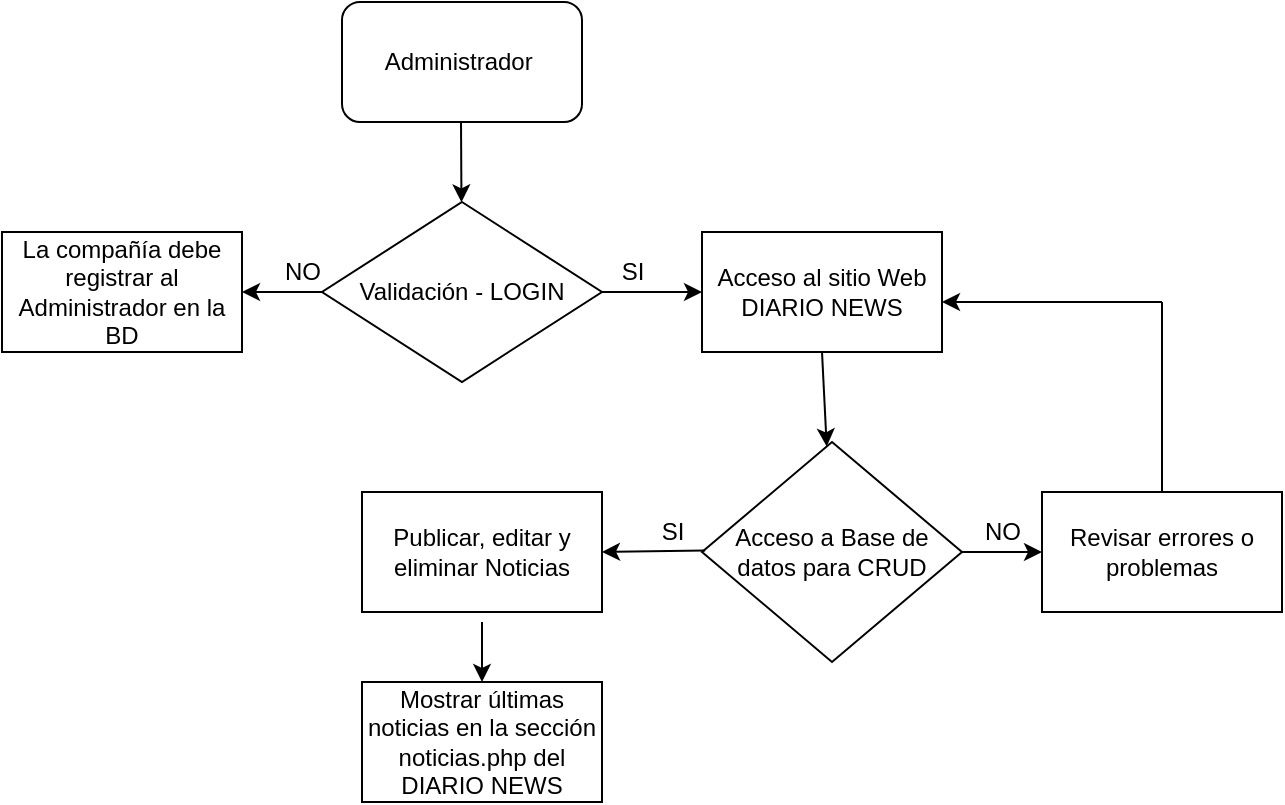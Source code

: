 <mxfile version="20.3.6" type="github"><diagram id="kQaC4ZWw2jD6uv-FxZUa" name="Page-1"><mxGraphModel dx="1038" dy="547" grid="1" gridSize="10" guides="1" tooltips="1" connect="1" arrows="1" fold="1" page="1" pageScale="1" pageWidth="850" pageHeight="1100" math="0" shadow="0"><root><mxCell id="0"/><mxCell id="1" parent="0"/><mxCell id="lXMdROhuDWXLb9PD8Kn7-1" value="Administrador&amp;nbsp;" style="rounded=1;whiteSpace=wrap;html=1;" vertex="1" parent="1"><mxGeometry x="330" y="700" width="120" height="60" as="geometry"/></mxCell><mxCell id="lXMdROhuDWXLb9PD8Kn7-2" value="" style="endArrow=classic;html=1;rounded=0;" edge="1" parent="1" target="lXMdROhuDWXLb9PD8Kn7-3"><mxGeometry width="50" height="50" relative="1" as="geometry"><mxPoint x="389.5" y="760" as="sourcePoint"/><mxPoint x="390" y="800" as="targetPoint"/></mxGeometry></mxCell><mxCell id="lXMdROhuDWXLb9PD8Kn7-3" value="Validación - LOGIN" style="rhombus;whiteSpace=wrap;html=1;" vertex="1" parent="1"><mxGeometry x="320" y="800" width="140" height="90" as="geometry"/></mxCell><mxCell id="lXMdROhuDWXLb9PD8Kn7-4" value="" style="endArrow=classic;html=1;rounded=0;exitX=0;exitY=0.5;exitDx=0;exitDy=0;" edge="1" parent="1" source="lXMdROhuDWXLb9PD8Kn7-3"><mxGeometry width="50" height="50" relative="1" as="geometry"><mxPoint x="240" y="900" as="sourcePoint"/><mxPoint x="280" y="845" as="targetPoint"/></mxGeometry></mxCell><mxCell id="lXMdROhuDWXLb9PD8Kn7-5" value="NO" style="text;html=1;resizable=0;autosize=1;align=center;verticalAlign=middle;points=[];fillColor=none;strokeColor=none;rounded=0;" vertex="1" parent="1"><mxGeometry x="290" y="820" width="40" height="30" as="geometry"/></mxCell><mxCell id="lXMdROhuDWXLb9PD8Kn7-6" value="" style="endArrow=classic;html=1;rounded=0;exitX=1;exitY=0.5;exitDx=0;exitDy=0;" edge="1" parent="1" source="lXMdROhuDWXLb9PD8Kn7-3"><mxGeometry width="50" height="50" relative="1" as="geometry"><mxPoint x="480" y="870" as="sourcePoint"/><mxPoint x="510" y="845" as="targetPoint"/></mxGeometry></mxCell><mxCell id="lXMdROhuDWXLb9PD8Kn7-7" value="SI" style="text;html=1;resizable=0;autosize=1;align=center;verticalAlign=middle;points=[];fillColor=none;strokeColor=none;rounded=0;" vertex="1" parent="1"><mxGeometry x="460" y="820" width="30" height="30" as="geometry"/></mxCell><mxCell id="lXMdROhuDWXLb9PD8Kn7-9" value="La compañía debe registrar al Administrador en la BD" style="rounded=0;whiteSpace=wrap;html=1;" vertex="1" parent="1"><mxGeometry x="160" y="815" width="120" height="60" as="geometry"/></mxCell><mxCell id="lXMdROhuDWXLb9PD8Kn7-10" value="Acceso al sitio Web DIARIO NEWS" style="rounded=0;whiteSpace=wrap;html=1;" vertex="1" parent="1"><mxGeometry x="510" y="815" width="120" height="60" as="geometry"/></mxCell><mxCell id="lXMdROhuDWXLb9PD8Kn7-11" value="" style="endArrow=classic;html=1;rounded=0;exitX=0.5;exitY=1;exitDx=0;exitDy=0;" edge="1" parent="1" source="lXMdROhuDWXLb9PD8Kn7-10" target="lXMdROhuDWXLb9PD8Kn7-12"><mxGeometry width="50" height="50" relative="1" as="geometry"><mxPoint x="545" y="960" as="sourcePoint"/><mxPoint x="570" y="920" as="targetPoint"/></mxGeometry></mxCell><mxCell id="lXMdROhuDWXLb9PD8Kn7-12" value="Acceso a Base de datos para CRUD" style="rhombus;whiteSpace=wrap;html=1;" vertex="1" parent="1"><mxGeometry x="510" y="920" width="130" height="110" as="geometry"/></mxCell><mxCell id="lXMdROhuDWXLb9PD8Kn7-13" value="" style="endArrow=classic;html=1;rounded=0;exitX=1.053;exitY=0.807;exitDx=0;exitDy=0;exitPerimeter=0;entryX=1;entryY=0.5;entryDx=0;entryDy=0;" edge="1" parent="1" source="lXMdROhuDWXLb9PD8Kn7-14" target="lXMdROhuDWXLb9PD8Kn7-22"><mxGeometry width="50" height="50" relative="1" as="geometry"><mxPoint x="400" y="1000" as="sourcePoint"/><mxPoint x="470" y="977" as="targetPoint"/></mxGeometry></mxCell><mxCell id="lXMdROhuDWXLb9PD8Kn7-14" value="SI" style="text;html=1;resizable=0;autosize=1;align=center;verticalAlign=middle;points=[];fillColor=none;strokeColor=none;rounded=0;" vertex="1" parent="1"><mxGeometry x="480" y="950" width="30" height="30" as="geometry"/></mxCell><mxCell id="lXMdROhuDWXLb9PD8Kn7-15" value="Revisar errores o problemas" style="rounded=0;whiteSpace=wrap;html=1;" vertex="1" parent="1"><mxGeometry x="680" y="945" width="120" height="60" as="geometry"/></mxCell><mxCell id="lXMdROhuDWXLb9PD8Kn7-16" value="" style="endArrow=classic;html=1;rounded=0;exitX=1;exitY=0.5;exitDx=0;exitDy=0;entryX=0;entryY=0.5;entryDx=0;entryDy=0;" edge="1" parent="1" source="lXMdROhuDWXLb9PD8Kn7-12" target="lXMdROhuDWXLb9PD8Kn7-15"><mxGeometry width="50" height="50" relative="1" as="geometry"><mxPoint x="640" y="970" as="sourcePoint"/><mxPoint x="680" y="965" as="targetPoint"/></mxGeometry></mxCell><mxCell id="lXMdROhuDWXLb9PD8Kn7-17" value="NO" style="text;html=1;resizable=0;autosize=1;align=center;verticalAlign=middle;points=[];fillColor=none;strokeColor=none;rounded=0;" vertex="1" parent="1"><mxGeometry x="640" y="950" width="40" height="30" as="geometry"/></mxCell><mxCell id="lXMdROhuDWXLb9PD8Kn7-19" value="" style="endArrow=classic;html=1;rounded=0;" edge="1" parent="1"><mxGeometry width="50" height="50" relative="1" as="geometry"><mxPoint x="740" y="850" as="sourcePoint"/><mxPoint x="630" y="850" as="targetPoint"/></mxGeometry></mxCell><mxCell id="lXMdROhuDWXLb9PD8Kn7-20" value="" style="endArrow=none;html=1;rounded=0;exitX=0.5;exitY=0;exitDx=0;exitDy=0;" edge="1" parent="1" source="lXMdROhuDWXLb9PD8Kn7-15"><mxGeometry width="50" height="50" relative="1" as="geometry"><mxPoint x="700" y="910" as="sourcePoint"/><mxPoint x="740" y="850" as="targetPoint"/></mxGeometry></mxCell><mxCell id="lXMdROhuDWXLb9PD8Kn7-22" value="Publicar, editar y eliminar Noticias" style="rounded=0;whiteSpace=wrap;html=1;" vertex="1" parent="1"><mxGeometry x="340" y="945" width="120" height="60" as="geometry"/></mxCell><mxCell id="lXMdROhuDWXLb9PD8Kn7-24" value="" style="endArrow=classic;html=1;rounded=0;" edge="1" parent="1" target="lXMdROhuDWXLb9PD8Kn7-25"><mxGeometry width="50" height="50" relative="1" as="geometry"><mxPoint x="400" y="1010" as="sourcePoint"/><mxPoint x="400" y="1050" as="targetPoint"/></mxGeometry></mxCell><mxCell id="lXMdROhuDWXLb9PD8Kn7-25" value="Mostrar últimas noticias en la sección noticias.php del DIARIO NEWS" style="rounded=0;whiteSpace=wrap;html=1;" vertex="1" parent="1"><mxGeometry x="340" y="1040" width="120" height="60" as="geometry"/></mxCell></root></mxGraphModel></diagram></mxfile>
